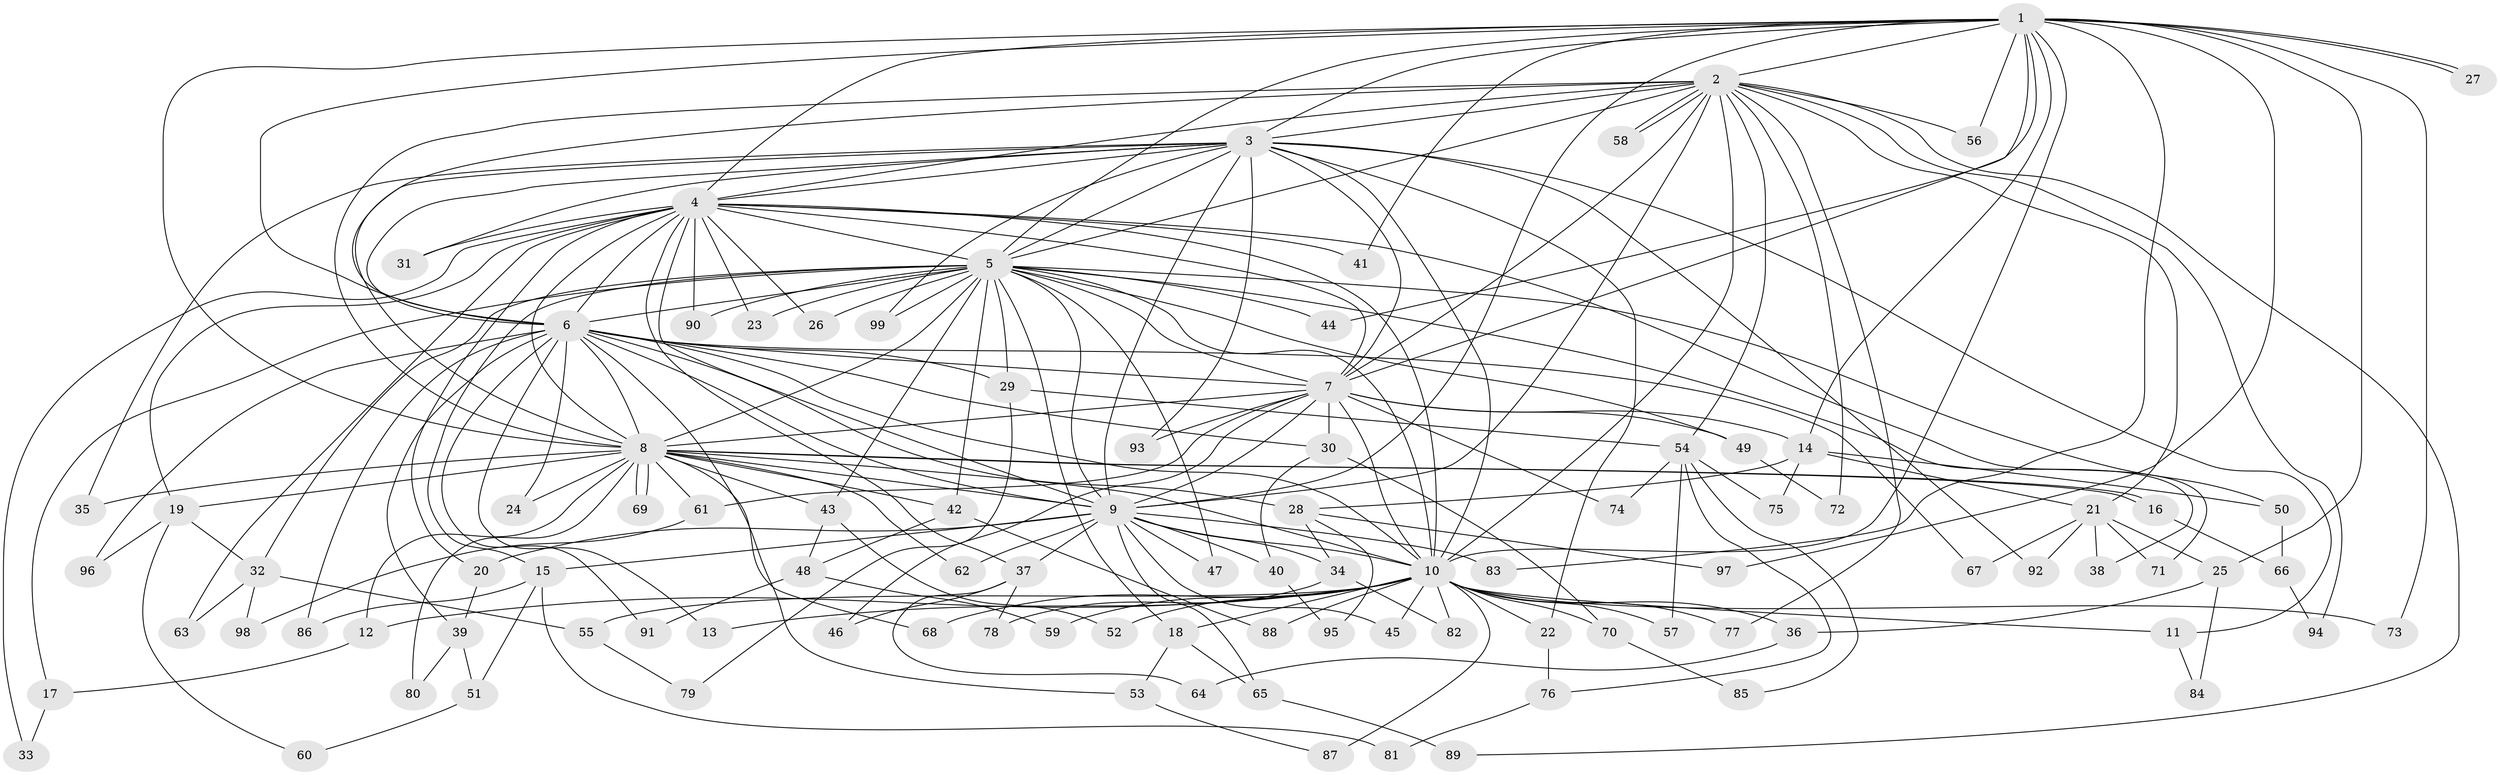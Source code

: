 // coarse degree distribution, {17: 0.014492753623188406, 33: 0.014492753623188406, 27: 0.014492753623188406, 1: 0.14492753623188406, 4: 0.10144927536231885, 2: 0.5072463768115942, 3: 0.13043478260869565, 13: 0.014492753623188406, 5: 0.028985507246376812, 7: 0.014492753623188406, 12: 0.014492753623188406}
// Generated by graph-tools (version 1.1) at 2025/48/03/04/25 21:48:57]
// undirected, 99 vertices, 223 edges
graph export_dot {
graph [start="1"]
  node [color=gray90,style=filled];
  1;
  2;
  3;
  4;
  5;
  6;
  7;
  8;
  9;
  10;
  11;
  12;
  13;
  14;
  15;
  16;
  17;
  18;
  19;
  20;
  21;
  22;
  23;
  24;
  25;
  26;
  27;
  28;
  29;
  30;
  31;
  32;
  33;
  34;
  35;
  36;
  37;
  38;
  39;
  40;
  41;
  42;
  43;
  44;
  45;
  46;
  47;
  48;
  49;
  50;
  51;
  52;
  53;
  54;
  55;
  56;
  57;
  58;
  59;
  60;
  61;
  62;
  63;
  64;
  65;
  66;
  67;
  68;
  69;
  70;
  71;
  72;
  73;
  74;
  75;
  76;
  77;
  78;
  79;
  80;
  81;
  82;
  83;
  84;
  85;
  86;
  87;
  88;
  89;
  90;
  91;
  92;
  93;
  94;
  95;
  96;
  97;
  98;
  99;
  1 -- 2;
  1 -- 3;
  1 -- 4;
  1 -- 5;
  1 -- 6;
  1 -- 7;
  1 -- 8;
  1 -- 9;
  1 -- 10;
  1 -- 14;
  1 -- 25;
  1 -- 27;
  1 -- 27;
  1 -- 41;
  1 -- 44;
  1 -- 56;
  1 -- 73;
  1 -- 83;
  1 -- 97;
  2 -- 3;
  2 -- 4;
  2 -- 5;
  2 -- 6;
  2 -- 7;
  2 -- 8;
  2 -- 9;
  2 -- 10;
  2 -- 21;
  2 -- 54;
  2 -- 56;
  2 -- 58;
  2 -- 58;
  2 -- 72;
  2 -- 77;
  2 -- 89;
  2 -- 94;
  3 -- 4;
  3 -- 5;
  3 -- 6;
  3 -- 7;
  3 -- 8;
  3 -- 9;
  3 -- 10;
  3 -- 11;
  3 -- 22;
  3 -- 31;
  3 -- 35;
  3 -- 92;
  3 -- 93;
  3 -- 99;
  4 -- 5;
  4 -- 6;
  4 -- 7;
  4 -- 8;
  4 -- 9;
  4 -- 10;
  4 -- 19;
  4 -- 20;
  4 -- 23;
  4 -- 26;
  4 -- 31;
  4 -- 33;
  4 -- 37;
  4 -- 41;
  4 -- 63;
  4 -- 71;
  4 -- 90;
  5 -- 6;
  5 -- 7;
  5 -- 8;
  5 -- 9;
  5 -- 10;
  5 -- 15;
  5 -- 17;
  5 -- 18;
  5 -- 23;
  5 -- 26;
  5 -- 29;
  5 -- 32;
  5 -- 38;
  5 -- 42;
  5 -- 43;
  5 -- 44;
  5 -- 47;
  5 -- 49;
  5 -- 50;
  5 -- 90;
  5 -- 99;
  6 -- 7;
  6 -- 8;
  6 -- 9;
  6 -- 10;
  6 -- 13;
  6 -- 24;
  6 -- 28;
  6 -- 29;
  6 -- 30;
  6 -- 39;
  6 -- 53;
  6 -- 67;
  6 -- 86;
  6 -- 91;
  6 -- 96;
  7 -- 8;
  7 -- 9;
  7 -- 10;
  7 -- 14;
  7 -- 30;
  7 -- 46;
  7 -- 49;
  7 -- 61;
  7 -- 74;
  7 -- 93;
  8 -- 9;
  8 -- 10;
  8 -- 12;
  8 -- 16;
  8 -- 16;
  8 -- 19;
  8 -- 24;
  8 -- 35;
  8 -- 42;
  8 -- 43;
  8 -- 61;
  8 -- 62;
  8 -- 68;
  8 -- 69;
  8 -- 69;
  8 -- 80;
  9 -- 10;
  9 -- 15;
  9 -- 20;
  9 -- 34;
  9 -- 37;
  9 -- 40;
  9 -- 45;
  9 -- 47;
  9 -- 62;
  9 -- 65;
  9 -- 83;
  10 -- 11;
  10 -- 12;
  10 -- 13;
  10 -- 18;
  10 -- 22;
  10 -- 36;
  10 -- 45;
  10 -- 52;
  10 -- 55;
  10 -- 57;
  10 -- 59;
  10 -- 68;
  10 -- 70;
  10 -- 73;
  10 -- 77;
  10 -- 82;
  10 -- 87;
  10 -- 88;
  11 -- 84;
  12 -- 17;
  14 -- 21;
  14 -- 28;
  14 -- 50;
  14 -- 75;
  15 -- 51;
  15 -- 81;
  15 -- 86;
  16 -- 66;
  17 -- 33;
  18 -- 53;
  18 -- 65;
  19 -- 32;
  19 -- 60;
  19 -- 96;
  20 -- 39;
  21 -- 25;
  21 -- 38;
  21 -- 67;
  21 -- 71;
  21 -- 92;
  22 -- 76;
  25 -- 36;
  25 -- 84;
  28 -- 34;
  28 -- 95;
  28 -- 97;
  29 -- 54;
  29 -- 79;
  30 -- 40;
  30 -- 70;
  32 -- 55;
  32 -- 63;
  32 -- 98;
  34 -- 78;
  34 -- 82;
  36 -- 64;
  37 -- 46;
  37 -- 64;
  37 -- 78;
  39 -- 51;
  39 -- 80;
  40 -- 95;
  42 -- 48;
  42 -- 88;
  43 -- 48;
  43 -- 52;
  48 -- 59;
  48 -- 91;
  49 -- 72;
  50 -- 66;
  51 -- 60;
  53 -- 87;
  54 -- 57;
  54 -- 74;
  54 -- 75;
  54 -- 76;
  54 -- 85;
  55 -- 79;
  61 -- 98;
  65 -- 89;
  66 -- 94;
  70 -- 85;
  76 -- 81;
}
